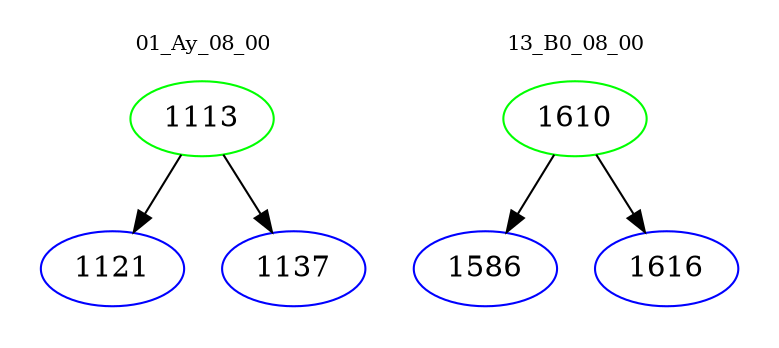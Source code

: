 digraph{
subgraph cluster_0 {
color = white
label = "01_Ay_08_00";
fontsize=10;
T0_1113 [label="1113", color="green"]
T0_1113 -> T0_1121 [color="black"]
T0_1121 [label="1121", color="blue"]
T0_1113 -> T0_1137 [color="black"]
T0_1137 [label="1137", color="blue"]
}
subgraph cluster_1 {
color = white
label = "13_B0_08_00";
fontsize=10;
T1_1610 [label="1610", color="green"]
T1_1610 -> T1_1586 [color="black"]
T1_1586 [label="1586", color="blue"]
T1_1610 -> T1_1616 [color="black"]
T1_1616 [label="1616", color="blue"]
}
}
